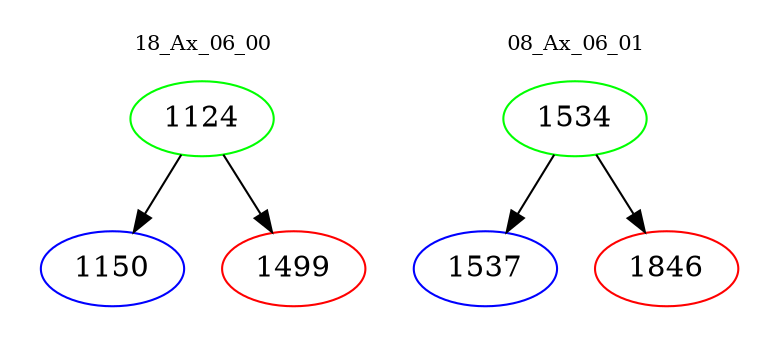digraph{
subgraph cluster_0 {
color = white
label = "18_Ax_06_00";
fontsize=10;
T0_1124 [label="1124", color="green"]
T0_1124 -> T0_1150 [color="black"]
T0_1150 [label="1150", color="blue"]
T0_1124 -> T0_1499 [color="black"]
T0_1499 [label="1499", color="red"]
}
subgraph cluster_1 {
color = white
label = "08_Ax_06_01";
fontsize=10;
T1_1534 [label="1534", color="green"]
T1_1534 -> T1_1537 [color="black"]
T1_1537 [label="1537", color="blue"]
T1_1534 -> T1_1846 [color="black"]
T1_1846 [label="1846", color="red"]
}
}

